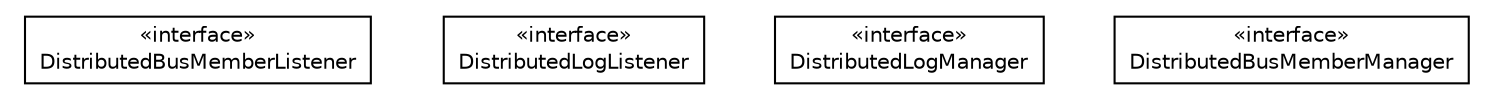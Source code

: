 #!/usr/local/bin/dot
#
# Class diagram 
# Generated by UMLGraph version R5_6-24-gf6e263 (http://www.umlgraph.org/)
#

digraph G {
	edge [fontname="Helvetica",fontsize=10,labelfontname="Helvetica",labelfontsize=10];
	node [fontname="Helvetica",fontsize=10,shape=plaintext];
	nodesep=0.25;
	ranksep=0.5;
	// org.universAAL.middleware.managers.distributedmw.api.DistributedBusMemberListener
	c514545 [label=<<table title="org.universAAL.middleware.managers.distributedmw.api.DistributedBusMemberListener" border="0" cellborder="1" cellspacing="0" cellpadding="2" port="p" href="./DistributedBusMemberListener.html">
		<tr><td><table border="0" cellspacing="0" cellpadding="1">
<tr><td align="center" balign="center"> &#171;interface&#187; </td></tr>
<tr><td align="center" balign="center"> DistributedBusMemberListener </td></tr>
		</table></td></tr>
		</table>>, URL="./DistributedBusMemberListener.html", fontname="Helvetica", fontcolor="black", fontsize=10.0];
	// org.universAAL.middleware.managers.distributedmw.api.DistributedLogListener
	c514546 [label=<<table title="org.universAAL.middleware.managers.distributedmw.api.DistributedLogListener" border="0" cellborder="1" cellspacing="0" cellpadding="2" port="p" href="./DistributedLogListener.html">
		<tr><td><table border="0" cellspacing="0" cellpadding="1">
<tr><td align="center" balign="center"> &#171;interface&#187; </td></tr>
<tr><td align="center" balign="center"> DistributedLogListener </td></tr>
		</table></td></tr>
		</table>>, URL="./DistributedLogListener.html", fontname="Helvetica", fontcolor="black", fontsize=10.0];
	// org.universAAL.middleware.managers.distributedmw.api.DistributedLogManager
	c514547 [label=<<table title="org.universAAL.middleware.managers.distributedmw.api.DistributedLogManager" border="0" cellborder="1" cellspacing="0" cellpadding="2" port="p" href="./DistributedLogManager.html">
		<tr><td><table border="0" cellspacing="0" cellpadding="1">
<tr><td align="center" balign="center"> &#171;interface&#187; </td></tr>
<tr><td align="center" balign="center"> DistributedLogManager </td></tr>
		</table></td></tr>
		</table>>, URL="./DistributedLogManager.html", fontname="Helvetica", fontcolor="black", fontsize=10.0];
	// org.universAAL.middleware.managers.distributedmw.api.DistributedBusMemberManager
	c514548 [label=<<table title="org.universAAL.middleware.managers.distributedmw.api.DistributedBusMemberManager" border="0" cellborder="1" cellspacing="0" cellpadding="2" port="p" href="./DistributedBusMemberManager.html">
		<tr><td><table border="0" cellspacing="0" cellpadding="1">
<tr><td align="center" balign="center"> &#171;interface&#187; </td></tr>
<tr><td align="center" balign="center"> DistributedBusMemberManager </td></tr>
		</table></td></tr>
		</table>>, URL="./DistributedBusMemberManager.html", fontname="Helvetica", fontcolor="black", fontsize=10.0];
}

